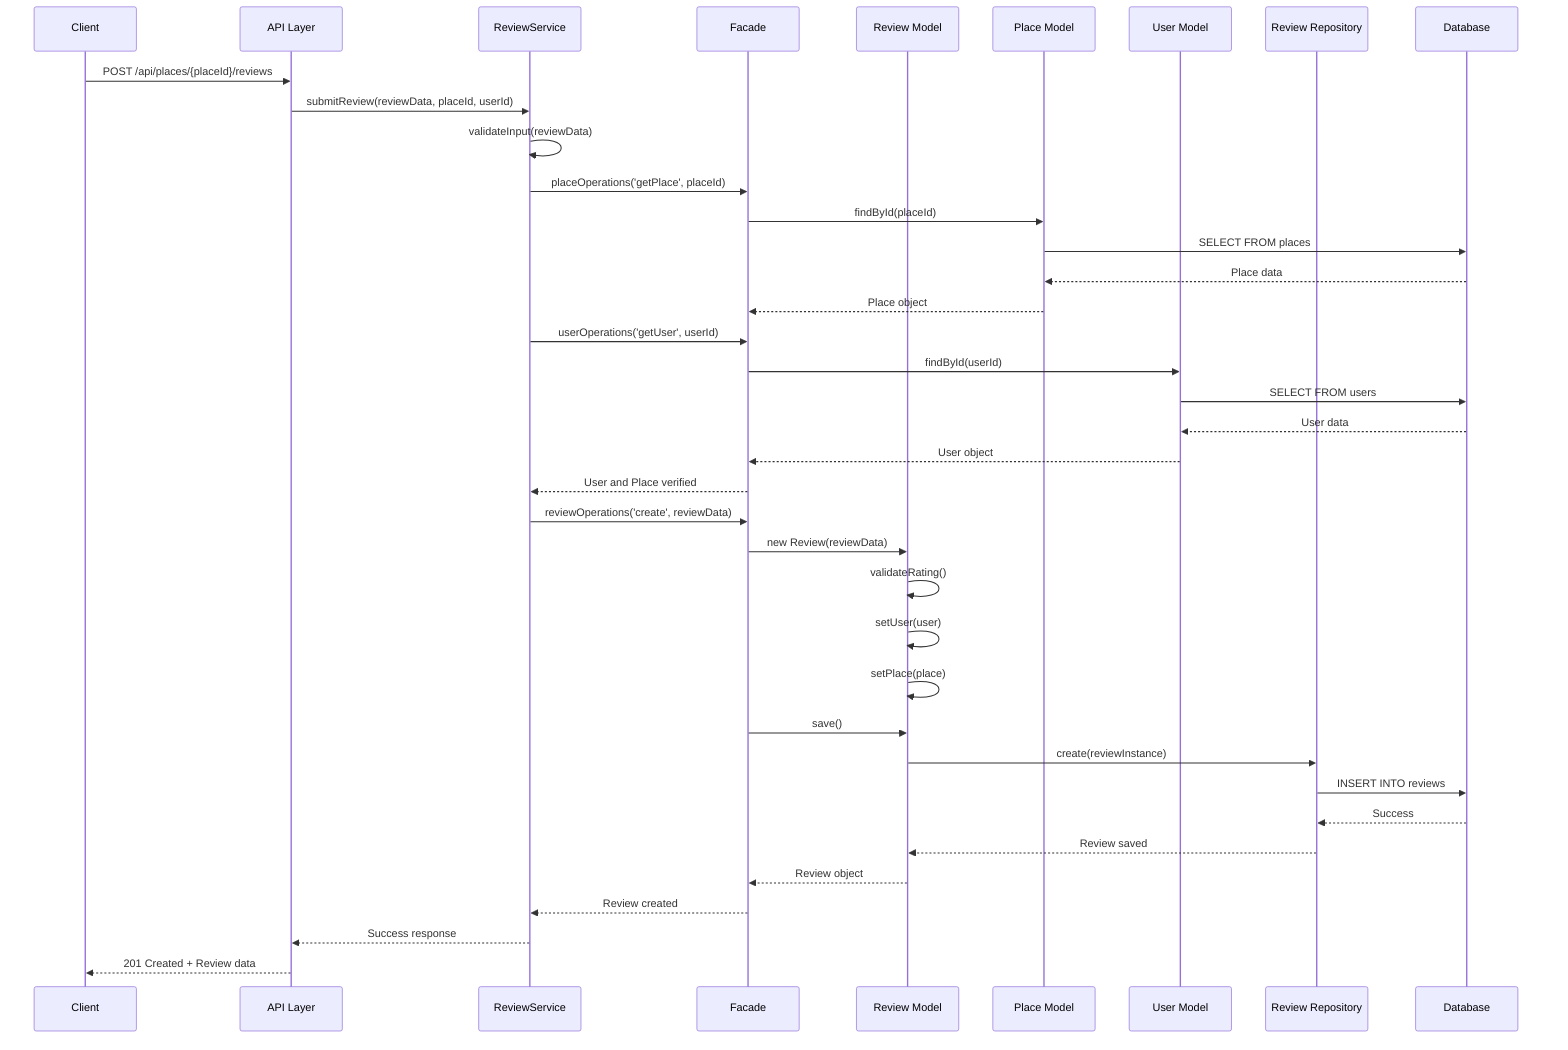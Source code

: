 sequenceDiagram
    participant Client
    participant API as API Layer
    participant Service as ReviewService
    participant Facade
    participant ReviewModel as Review Model
    participant PlaceModel as Place Model
    participant UserModel as User Model
    participant ReviewRepo as Review Repository
    participant DB as Database

    Client->>API: POST /api/places/{placeId}/reviews
    API->>Service: submitReview(reviewData, placeId, userId)
    Service->>Service: validateInput(reviewData)
    Service->>Facade: placeOperations('getPlace', placeId)
    Facade->>PlaceModel: findById(placeId)
    PlaceModel->>DB: SELECT FROM places
    DB-->>PlaceModel: Place data
    PlaceModel-->>Facade: Place object
    Service->>Facade: userOperations('getUser', userId)
    Facade->>UserModel: findById(userId)
    UserModel->>DB: SELECT FROM users
    DB-->>UserModel: User data
    UserModel-->>Facade: User object
    Facade-->>Service: User and Place verified
    Service->>Facade: reviewOperations('create', reviewData)
    Facade->>ReviewModel: new Review(reviewData)
    ReviewModel->>ReviewModel: validateRating()
    ReviewModel->>ReviewModel: setUser(user)
    ReviewModel->>ReviewModel: setPlace(place)
    Facade->>ReviewModel: save()
    ReviewModel->>ReviewRepo: create(reviewInstance)
    ReviewRepo->>DB: INSERT INTO reviews
    DB-->>ReviewRepo: Success
    ReviewRepo-->>ReviewModel: Review saved
    ReviewModel-->>Facade: Review object
    Facade-->>Service: Review created
    Service-->>API: Success response
    API-->>Client: 201 Created + Review data